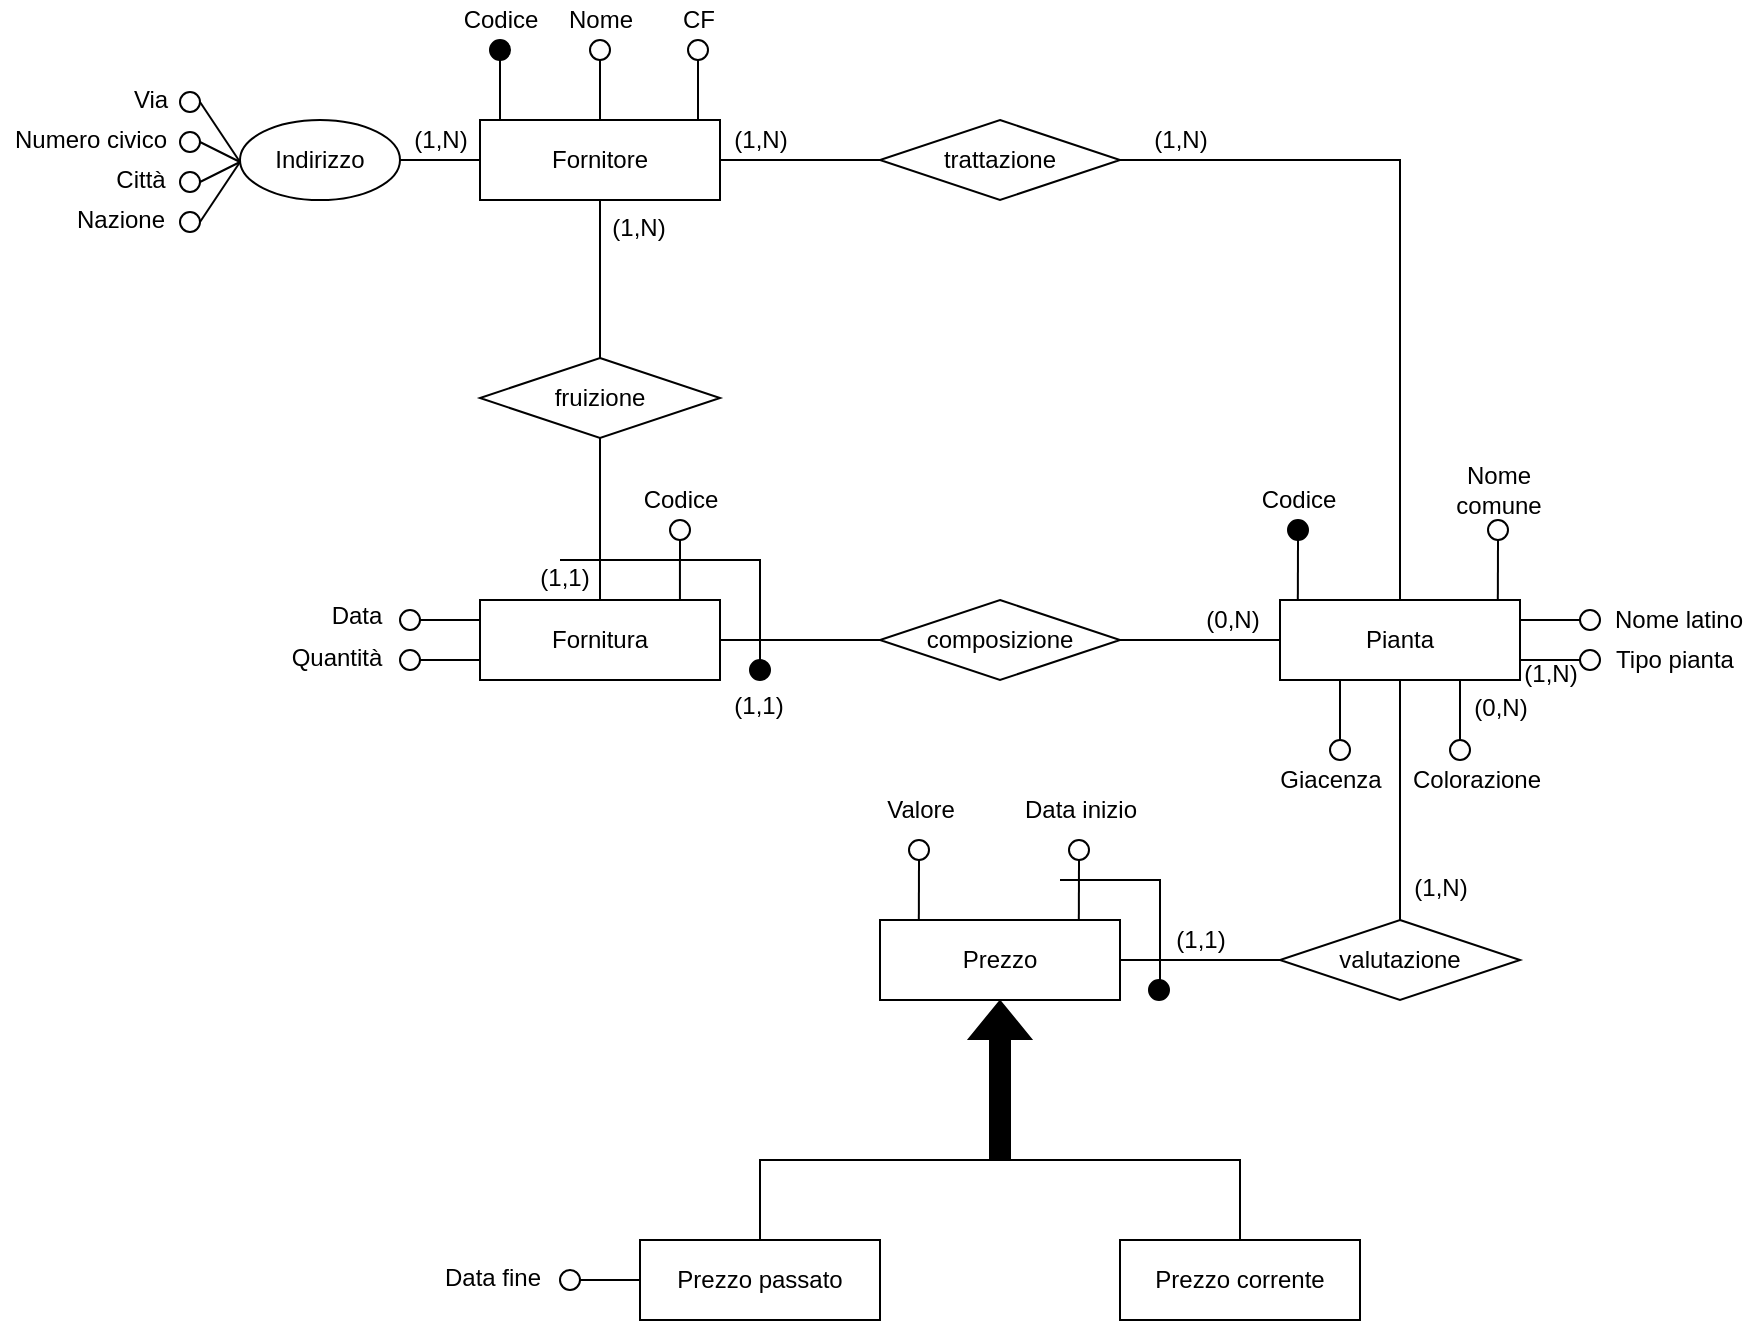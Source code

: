 <mxfile version="17.1.1" type="github">
  <diagram id="uCvQK3cbvLK-rF1jzRyW" name="Page-1">
    <mxGraphModel dx="1134" dy="777" grid="1" gridSize="10" guides="1" tooltips="1" connect="1" arrows="1" fold="1" page="1" pageScale="1" pageWidth="1169" pageHeight="827" math="0" shadow="0">
      <root>
        <mxCell id="0" />
        <mxCell id="1" parent="0" />
        <mxCell id="bpb8VYmmC61ZYAECXduF-2" value="Fornitore" style="rounded=0;whiteSpace=wrap;html=1;strokeWidth=1;perimeterSpacing=0;" parent="1" vertex="1">
          <mxGeometry x="360" y="120" width="120" height="40" as="geometry" />
        </mxCell>
        <mxCell id="bpb8VYmmC61ZYAECXduF-3" value="" style="endArrow=none;html=1;rounded=0;fillColor=#000000;entryX=0.166;entryY=0;entryDx=0;entryDy=0;entryPerimeter=0;exitX=0.5;exitY=1;exitDx=0;exitDy=0;" parent="1" source="bpb8VYmmC61ZYAECXduF-4" edge="1">
          <mxGeometry width="50" height="50" relative="1" as="geometry">
            <mxPoint x="370.08" y="100" as="sourcePoint" />
            <mxPoint x="370" y="120" as="targetPoint" />
          </mxGeometry>
        </mxCell>
        <mxCell id="bpb8VYmmC61ZYAECXduF-4" value="" style="ellipse;whiteSpace=wrap;html=1;aspect=fixed;strokeWidth=1;fillColor=#000000;" parent="1" vertex="1">
          <mxGeometry x="365" y="80" width="10" height="10" as="geometry" />
        </mxCell>
        <mxCell id="bpb8VYmmC61ZYAECXduF-5" value="Codice" style="text;html=1;align=center;verticalAlign=middle;resizable=0;points=[];autosize=1;strokeColor=none;fillColor=none;" parent="1" vertex="1">
          <mxGeometry x="345" y="60" width="50" height="20" as="geometry" />
        </mxCell>
        <mxCell id="bpb8VYmmC61ZYAECXduF-6" value="" style="endArrow=none;html=1;rounded=0;fillColor=#000000;entryX=0.166;entryY=0;entryDx=0;entryDy=0;entryPerimeter=0;exitX=0.5;exitY=1;exitDx=0;exitDy=0;" parent="1" source="bpb8VYmmC61ZYAECXduF-7" edge="1">
          <mxGeometry width="50" height="50" relative="1" as="geometry">
            <mxPoint x="420.08" y="100" as="sourcePoint" />
            <mxPoint x="420" y="120" as="targetPoint" />
          </mxGeometry>
        </mxCell>
        <mxCell id="bpb8VYmmC61ZYAECXduF-7" value="" style="ellipse;whiteSpace=wrap;html=1;aspect=fixed;strokeWidth=1;fillColor=none;" parent="1" vertex="1">
          <mxGeometry x="415" y="80" width="10" height="10" as="geometry" />
        </mxCell>
        <mxCell id="bpb8VYmmC61ZYAECXduF-8" value="Nome" style="text;html=1;align=center;verticalAlign=middle;resizable=0;points=[];autosize=1;strokeColor=none;fillColor=none;" parent="1" vertex="1">
          <mxGeometry x="395" y="60" width="50" height="20" as="geometry" />
        </mxCell>
        <mxCell id="bpb8VYmmC61ZYAECXduF-9" value="" style="endArrow=none;html=1;rounded=0;fillColor=#000000;entryX=0.166;entryY=0;entryDx=0;entryDy=0;entryPerimeter=0;exitX=0.5;exitY=1;exitDx=0;exitDy=0;" parent="1" source="bpb8VYmmC61ZYAECXduF-10" edge="1">
          <mxGeometry width="50" height="50" relative="1" as="geometry">
            <mxPoint x="469.08" y="100" as="sourcePoint" />
            <mxPoint x="469.0" y="120" as="targetPoint" />
          </mxGeometry>
        </mxCell>
        <mxCell id="bpb8VYmmC61ZYAECXduF-10" value="" style="ellipse;whiteSpace=wrap;html=1;aspect=fixed;strokeWidth=1;fillColor=none;" parent="1" vertex="1">
          <mxGeometry x="464" y="80" width="10" height="10" as="geometry" />
        </mxCell>
        <mxCell id="bpb8VYmmC61ZYAECXduF-11" value="CF" style="text;html=1;align=center;verticalAlign=middle;resizable=0;points=[];autosize=1;strokeColor=none;fillColor=none;" parent="1" vertex="1">
          <mxGeometry x="454" y="60" width="30" height="20" as="geometry" />
        </mxCell>
        <mxCell id="v1qmQes8BlO3_0wgJvzd-1" value="Fornitura" style="rounded=0;whiteSpace=wrap;html=1;strokeWidth=1;perimeterSpacing=0;" parent="1" vertex="1">
          <mxGeometry x="360" y="360" width="120" height="40" as="geometry" />
        </mxCell>
        <mxCell id="v1qmQes8BlO3_0wgJvzd-2" value="fruizione" style="rhombus;whiteSpace=wrap;html=1;" parent="1" vertex="1">
          <mxGeometry x="360" y="239" width="120" height="40" as="geometry" />
        </mxCell>
        <mxCell id="v1qmQes8BlO3_0wgJvzd-3" value="" style="endArrow=none;html=1;rounded=0;exitX=0.5;exitY=0;exitDx=0;exitDy=0;entryX=0.5;entryY=1;entryDx=0;entryDy=0;" parent="1" source="v1qmQes8BlO3_0wgJvzd-1" target="v1qmQes8BlO3_0wgJvzd-2" edge="1">
          <mxGeometry width="50" height="50" relative="1" as="geometry">
            <mxPoint x="440" y="260" as="sourcePoint" />
            <mxPoint x="490" y="210" as="targetPoint" />
          </mxGeometry>
        </mxCell>
        <mxCell id="v1qmQes8BlO3_0wgJvzd-4" value="" style="endArrow=none;html=1;rounded=0;exitX=0.5;exitY=0;exitDx=0;exitDy=0;entryX=0.5;entryY=1;entryDx=0;entryDy=0;" parent="1" source="v1qmQes8BlO3_0wgJvzd-2" target="bpb8VYmmC61ZYAECXduF-2" edge="1">
          <mxGeometry width="50" height="50" relative="1" as="geometry">
            <mxPoint x="440" y="260" as="sourcePoint" />
            <mxPoint x="490" y="210" as="targetPoint" />
          </mxGeometry>
        </mxCell>
        <mxCell id="v1qmQes8BlO3_0wgJvzd-5" value="composizione" style="rhombus;whiteSpace=wrap;html=1;" parent="1" vertex="1">
          <mxGeometry x="560" y="360" width="120" height="40" as="geometry" />
        </mxCell>
        <mxCell id="v1qmQes8BlO3_0wgJvzd-7" value="Pianta" style="rounded=0;whiteSpace=wrap;html=1;strokeWidth=1;perimeterSpacing=0;" parent="1" vertex="1">
          <mxGeometry x="760" y="360" width="120" height="40" as="geometry" />
        </mxCell>
        <mxCell id="v1qmQes8BlO3_0wgJvzd-8" value="" style="endArrow=none;html=1;rounded=0;fillColor=#000000;entryX=0.166;entryY=0;entryDx=0;entryDy=0;entryPerimeter=0;exitX=0.5;exitY=1;exitDx=0;exitDy=0;" parent="1" source="v1qmQes8BlO3_0wgJvzd-9" edge="1">
          <mxGeometry width="50" height="50" relative="1" as="geometry">
            <mxPoint x="769" y="340" as="sourcePoint" />
            <mxPoint x="768.92" y="360" as="targetPoint" />
          </mxGeometry>
        </mxCell>
        <mxCell id="v1qmQes8BlO3_0wgJvzd-9" value="" style="ellipse;whiteSpace=wrap;html=1;aspect=fixed;strokeWidth=1;fillColor=#000000;" parent="1" vertex="1">
          <mxGeometry x="764" y="320" width="10" height="10" as="geometry" />
        </mxCell>
        <mxCell id="v1qmQes8BlO3_0wgJvzd-10" value="Codice" style="text;html=1;align=center;verticalAlign=middle;resizable=0;points=[];autosize=1;strokeColor=none;fillColor=none;" parent="1" vertex="1">
          <mxGeometry x="744" y="300" width="50" height="20" as="geometry" />
        </mxCell>
        <mxCell id="v1qmQes8BlO3_0wgJvzd-11" value="" style="endArrow=none;html=1;rounded=0;fillColor=#000000;exitX=0;exitY=0.5;exitDx=0;exitDy=0;entryX=1;entryY=0.25;entryDx=0;entryDy=0;" parent="1" source="v1qmQes8BlO3_0wgJvzd-12" target="v1qmQes8BlO3_0wgJvzd-7" edge="1">
          <mxGeometry width="50" height="50" relative="1" as="geometry">
            <mxPoint x="904" y="385" as="sourcePoint" />
            <mxPoint x="890" y="370" as="targetPoint" />
            <Array as="points" />
          </mxGeometry>
        </mxCell>
        <mxCell id="v1qmQes8BlO3_0wgJvzd-12" value="" style="ellipse;whiteSpace=wrap;html=1;aspect=fixed;strokeWidth=1;fillColor=none;" parent="1" vertex="1">
          <mxGeometry x="910" y="365" width="10" height="10" as="geometry" />
        </mxCell>
        <mxCell id="v1qmQes8BlO3_0wgJvzd-13" value="Nome latino" style="text;html=1;align=center;verticalAlign=middle;resizable=0;points=[];autosize=1;strokeColor=none;fillColor=none;" parent="1" vertex="1">
          <mxGeometry x="919" y="360" width="80" height="20" as="geometry" />
        </mxCell>
        <mxCell id="v1qmQes8BlO3_0wgJvzd-14" value="" style="endArrow=none;html=1;rounded=0;fillColor=#000000;entryX=0.166;entryY=0;entryDx=0;entryDy=0;entryPerimeter=0;exitX=0.5;exitY=1;exitDx=0;exitDy=0;" parent="1" source="v1qmQes8BlO3_0wgJvzd-15" edge="1">
          <mxGeometry width="50" height="50" relative="1" as="geometry">
            <mxPoint x="869" y="340" as="sourcePoint" />
            <mxPoint x="868.92" y="360" as="targetPoint" />
          </mxGeometry>
        </mxCell>
        <mxCell id="v1qmQes8BlO3_0wgJvzd-15" value="" style="ellipse;whiteSpace=wrap;html=1;aspect=fixed;strokeWidth=1;fillColor=none;" parent="1" vertex="1">
          <mxGeometry x="864" y="320" width="10" height="10" as="geometry" />
        </mxCell>
        <mxCell id="v1qmQes8BlO3_0wgJvzd-16" value="Nome &lt;br&gt;comune" style="text;html=1;align=center;verticalAlign=middle;resizable=0;points=[];autosize=1;strokeColor=none;fillColor=none;" parent="1" vertex="1">
          <mxGeometry x="839" y="290" width="60" height="30" as="geometry" />
        </mxCell>
        <mxCell id="v1qmQes8BlO3_0wgJvzd-18" value="" style="endArrow=none;html=1;rounded=0;entryX=1;entryY=0.5;entryDx=0;entryDy=0;exitX=0;exitY=0.5;exitDx=0;exitDy=0;" parent="1" source="v1qmQes8BlO3_0wgJvzd-7" target="v1qmQes8BlO3_0wgJvzd-5" edge="1">
          <mxGeometry width="50" height="50" relative="1" as="geometry">
            <mxPoint x="800" y="350" as="sourcePoint" />
            <mxPoint x="850" y="300" as="targetPoint" />
          </mxGeometry>
        </mxCell>
        <mxCell id="v1qmQes8BlO3_0wgJvzd-19" value="" style="endArrow=none;html=1;rounded=0;exitX=1;exitY=0.5;exitDx=0;exitDy=0;entryX=0;entryY=0.5;entryDx=0;entryDy=0;" parent="1" source="v1qmQes8BlO3_0wgJvzd-1" target="v1qmQes8BlO3_0wgJvzd-5" edge="1">
          <mxGeometry width="50" height="50" relative="1" as="geometry">
            <mxPoint x="520" y="350" as="sourcePoint" />
            <mxPoint x="570" y="300" as="targetPoint" />
          </mxGeometry>
        </mxCell>
        <mxCell id="ocXd_eT6L2w7APYiOrBh-1" value="Indirizzo" style="ellipse;whiteSpace=wrap;html=1;" parent="1" vertex="1">
          <mxGeometry x="240" y="120" width="80" height="40" as="geometry" />
        </mxCell>
        <mxCell id="ocXd_eT6L2w7APYiOrBh-2" value="" style="ellipse;whiteSpace=wrap;html=1;aspect=fixed;strokeWidth=1;fillColor=none;" parent="1" vertex="1">
          <mxGeometry x="210" y="106" width="10" height="10" as="geometry" />
        </mxCell>
        <mxCell id="ocXd_eT6L2w7APYiOrBh-3" value="" style="ellipse;whiteSpace=wrap;html=1;aspect=fixed;strokeWidth=1;fillColor=none;" parent="1" vertex="1">
          <mxGeometry x="210" y="126" width="10" height="10" as="geometry" />
        </mxCell>
        <mxCell id="ocXd_eT6L2w7APYiOrBh-4" value="" style="ellipse;whiteSpace=wrap;html=1;aspect=fixed;strokeWidth=1;fillColor=none;" parent="1" vertex="1">
          <mxGeometry x="210" y="166" width="10" height="10" as="geometry" />
        </mxCell>
        <mxCell id="ocXd_eT6L2w7APYiOrBh-5" value="" style="endArrow=none;html=1;rounded=0;entryX=1;entryY=0.5;entryDx=0;entryDy=0;" parent="1" target="ocXd_eT6L2w7APYiOrBh-2" edge="1">
          <mxGeometry width="50" height="50" relative="1" as="geometry">
            <mxPoint x="240" y="141" as="sourcePoint" />
            <mxPoint x="260.0" y="116" as="targetPoint" />
          </mxGeometry>
        </mxCell>
        <mxCell id="ocXd_eT6L2w7APYiOrBh-6" value="" style="endArrow=none;html=1;rounded=0;entryX=1;entryY=0.5;entryDx=0;entryDy=0;" parent="1" target="ocXd_eT6L2w7APYiOrBh-3" edge="1">
          <mxGeometry width="50" height="50" relative="1" as="geometry">
            <mxPoint x="240" y="141" as="sourcePoint" />
            <mxPoint x="260.0" y="126" as="targetPoint" />
          </mxGeometry>
        </mxCell>
        <mxCell id="ocXd_eT6L2w7APYiOrBh-7" value="" style="endArrow=none;html=1;rounded=0;entryX=1;entryY=0.5;entryDx=0;entryDy=0;" parent="1" target="ocXd_eT6L2w7APYiOrBh-4" edge="1">
          <mxGeometry width="50" height="50" relative="1" as="geometry">
            <mxPoint x="240" y="141" as="sourcePoint" />
            <mxPoint x="230.0" y="166" as="targetPoint" />
          </mxGeometry>
        </mxCell>
        <mxCell id="ocXd_eT6L2w7APYiOrBh-8" value="Via" style="text;html=1;align=center;verticalAlign=middle;resizable=0;points=[];autosize=1;strokeColor=none;fillColor=none;" parent="1" vertex="1">
          <mxGeometry x="180" y="100" width="30" height="20" as="geometry" />
        </mxCell>
        <mxCell id="ocXd_eT6L2w7APYiOrBh-9" value="Numero civico" style="text;html=1;align=center;verticalAlign=middle;resizable=0;points=[];autosize=1;strokeColor=none;fillColor=none;" parent="1" vertex="1">
          <mxGeometry x="120" y="120" width="90" height="20" as="geometry" />
        </mxCell>
        <mxCell id="ocXd_eT6L2w7APYiOrBh-10" value="Città" style="text;html=1;align=center;verticalAlign=middle;resizable=0;points=[];autosize=1;strokeColor=none;fillColor=none;" parent="1" vertex="1">
          <mxGeometry x="170" y="140" width="40" height="20" as="geometry" />
        </mxCell>
        <mxCell id="ocXd_eT6L2w7APYiOrBh-11" value="" style="ellipse;whiteSpace=wrap;html=1;aspect=fixed;strokeWidth=1;fillColor=none;" parent="1" vertex="1">
          <mxGeometry x="210" y="146" width="10" height="10" as="geometry" />
        </mxCell>
        <mxCell id="ocXd_eT6L2w7APYiOrBh-12" value="" style="endArrow=none;html=1;rounded=0;entryX=1;entryY=0.5;entryDx=0;entryDy=0;" parent="1" target="ocXd_eT6L2w7APYiOrBh-11" edge="1">
          <mxGeometry width="50" height="50" relative="1" as="geometry">
            <mxPoint x="240" y="141" as="sourcePoint" />
            <mxPoint x="260.0" y="146" as="targetPoint" />
          </mxGeometry>
        </mxCell>
        <mxCell id="ocXd_eT6L2w7APYiOrBh-13" value="Nazione" style="text;html=1;align=center;verticalAlign=middle;resizable=0;points=[];autosize=1;strokeColor=none;fillColor=none;" parent="1" vertex="1">
          <mxGeometry x="150" y="160" width="60" height="20" as="geometry" />
        </mxCell>
        <mxCell id="ocXd_eT6L2w7APYiOrBh-14" value="" style="endArrow=none;html=1;rounded=0;entryX=0;entryY=0.5;entryDx=0;entryDy=0;exitX=1;exitY=0.5;exitDx=0;exitDy=0;" parent="1" source="ocXd_eT6L2w7APYiOrBh-1" target="bpb8VYmmC61ZYAECXduF-2" edge="1">
          <mxGeometry width="50" height="50" relative="1" as="geometry">
            <mxPoint x="295" y="216" as="sourcePoint" />
            <mxPoint x="345" y="166" as="targetPoint" />
          </mxGeometry>
        </mxCell>
        <mxCell id="ocXd_eT6L2w7APYiOrBh-15" value="trattazione" style="rhombus;whiteSpace=wrap;html=1;" parent="1" vertex="1">
          <mxGeometry x="560" y="120" width="120" height="40" as="geometry" />
        </mxCell>
        <mxCell id="ocXd_eT6L2w7APYiOrBh-16" value="" style="endArrow=none;html=1;rounded=0;exitX=1;exitY=0.5;exitDx=0;exitDy=0;entryX=0.5;entryY=0;entryDx=0;entryDy=0;" parent="1" source="ocXd_eT6L2w7APYiOrBh-15" target="v1qmQes8BlO3_0wgJvzd-7" edge="1">
          <mxGeometry width="50" height="50" relative="1" as="geometry">
            <mxPoint x="870" y="250" as="sourcePoint" />
            <mxPoint x="920" y="200" as="targetPoint" />
            <Array as="points">
              <mxPoint x="820" y="140" />
            </Array>
          </mxGeometry>
        </mxCell>
        <mxCell id="ocXd_eT6L2w7APYiOrBh-17" value="" style="endArrow=none;html=1;rounded=0;entryX=0;entryY=0.5;entryDx=0;entryDy=0;exitX=1;exitY=0.5;exitDx=0;exitDy=0;" parent="1" source="bpb8VYmmC61ZYAECXduF-2" target="ocXd_eT6L2w7APYiOrBh-15" edge="1">
          <mxGeometry width="50" height="50" relative="1" as="geometry">
            <mxPoint x="530" y="230" as="sourcePoint" />
            <mxPoint x="580" y="180" as="targetPoint" />
          </mxGeometry>
        </mxCell>
        <mxCell id="ocXd_eT6L2w7APYiOrBh-18" value="(1,N)" style="text;html=1;align=center;verticalAlign=middle;resizable=0;points=[];autosize=1;strokeColor=none;fillColor=none;" parent="1" vertex="1">
          <mxGeometry x="480" y="120" width="40" height="20" as="geometry" />
        </mxCell>
        <mxCell id="ocXd_eT6L2w7APYiOrBh-19" value="(1,N)" style="text;html=1;align=center;verticalAlign=middle;resizable=0;points=[];autosize=1;strokeColor=none;fillColor=none;" parent="1" vertex="1">
          <mxGeometry x="690" y="120" width="40" height="20" as="geometry" />
        </mxCell>
        <mxCell id="kutT5c0fMiw-9BxkzCDn-1" value="(1,N)" style="text;html=1;align=center;verticalAlign=middle;resizable=0;points=[];autosize=1;strokeColor=none;fillColor=none;" parent="1" vertex="1">
          <mxGeometry x="419" y="164" width="40" height="20" as="geometry" />
        </mxCell>
        <mxCell id="kutT5c0fMiw-9BxkzCDn-2" value="(1,1)" style="text;html=1;align=center;verticalAlign=middle;resizable=0;points=[];autosize=1;strokeColor=none;fillColor=none;" parent="1" vertex="1">
          <mxGeometry x="382" y="339" width="40" height="20" as="geometry" />
        </mxCell>
        <mxCell id="kutT5c0fMiw-9BxkzCDn-3" value="(0,N)" style="text;html=1;align=center;verticalAlign=middle;resizable=0;points=[];autosize=1;strokeColor=none;fillColor=none;" parent="1" vertex="1">
          <mxGeometry x="716" y="360" width="40" height="20" as="geometry" />
        </mxCell>
        <mxCell id="kutT5c0fMiw-9BxkzCDn-4" value="(1,1)" style="text;html=1;align=center;verticalAlign=middle;resizable=0;points=[];autosize=1;strokeColor=none;fillColor=none;" parent="1" vertex="1">
          <mxGeometry x="479" y="403" width="40" height="20" as="geometry" />
        </mxCell>
        <mxCell id="kutT5c0fMiw-9BxkzCDn-6" value="" style="ellipse;whiteSpace=wrap;html=1;aspect=fixed;strokeWidth=1;fillColor=none;" parent="1" vertex="1">
          <mxGeometry x="455" y="320" width="10" height="10" as="geometry" />
        </mxCell>
        <mxCell id="kutT5c0fMiw-9BxkzCDn-7" value="Codice" style="text;html=1;align=center;verticalAlign=middle;resizable=0;points=[];autosize=1;strokeColor=none;fillColor=none;" parent="1" vertex="1">
          <mxGeometry x="435" y="300" width="50" height="20" as="geometry" />
        </mxCell>
        <mxCell id="kutT5c0fMiw-9BxkzCDn-8" value="" style="endArrow=none;html=1;rounded=0;entryX=0.833;entryY=0;entryDx=0;entryDy=0;exitX=0.5;exitY=1;exitDx=0;exitDy=0;entryPerimeter=0;" parent="1" source="kutT5c0fMiw-9BxkzCDn-6" target="v1qmQes8BlO3_0wgJvzd-1" edge="1">
          <mxGeometry width="50" height="50" relative="1" as="geometry">
            <mxPoint x="260" y="380" as="sourcePoint" />
            <mxPoint x="310" y="330" as="targetPoint" />
          </mxGeometry>
        </mxCell>
        <mxCell id="kutT5c0fMiw-9BxkzCDn-9" value="" style="ellipse;whiteSpace=wrap;html=1;aspect=fixed;strokeWidth=1;fillColor=none;" parent="1" vertex="1">
          <mxGeometry x="320" y="365" width="10" height="10" as="geometry" />
        </mxCell>
        <mxCell id="kutT5c0fMiw-9BxkzCDn-11" value="Data" style="text;html=1;align=center;verticalAlign=middle;resizable=0;points=[];autosize=1;strokeColor=none;fillColor=none;" parent="1" vertex="1">
          <mxGeometry x="278" y="358" width="40" height="20" as="geometry" />
        </mxCell>
        <mxCell id="kutT5c0fMiw-9BxkzCDn-13" value="" style="endArrow=none;html=1;rounded=0;exitX=1;exitY=0.5;exitDx=0;exitDy=0;entryX=0;entryY=0.25;entryDx=0;entryDy=0;" parent="1" source="kutT5c0fMiw-9BxkzCDn-9" target="v1qmQes8BlO3_0wgJvzd-1" edge="1">
          <mxGeometry width="50" height="50" relative="1" as="geometry">
            <mxPoint x="290" y="380" as="sourcePoint" />
            <mxPoint x="350" y="370" as="targetPoint" />
          </mxGeometry>
        </mxCell>
        <mxCell id="d4a78Tw6Dh_ffKupGs_f-1" value="(1,N)" style="text;html=1;align=center;verticalAlign=middle;resizable=0;points=[];autosize=1;strokeColor=none;fillColor=none;" parent="1" vertex="1">
          <mxGeometry x="320" y="120" width="40" height="20" as="geometry" />
        </mxCell>
        <mxCell id="JhLOXcRblDqZFvzE1JQn-1" value="Prezzo" style="rounded=0;whiteSpace=wrap;html=1;strokeWidth=1;perimeterSpacing=0;" parent="1" vertex="1">
          <mxGeometry x="560" y="520" width="120" height="40" as="geometry" />
        </mxCell>
        <mxCell id="JhLOXcRblDqZFvzE1JQn-2" value="valutazione" style="rhombus;whiteSpace=wrap;html=1;" parent="1" vertex="1">
          <mxGeometry x="760" y="520" width="120" height="40" as="geometry" />
        </mxCell>
        <mxCell id="JhLOXcRblDqZFvzE1JQn-4" value="" style="endArrow=none;html=1;rounded=0;entryX=1;entryY=0.5;entryDx=0;entryDy=0;exitX=0;exitY=0.5;exitDx=0;exitDy=0;" parent="1" source="JhLOXcRblDqZFvzE1JQn-2" target="JhLOXcRblDqZFvzE1JQn-1" edge="1">
          <mxGeometry width="50" height="50" relative="1" as="geometry">
            <mxPoint x="850" y="640" as="sourcePoint" />
            <mxPoint x="900" y="590" as="targetPoint" />
          </mxGeometry>
        </mxCell>
        <mxCell id="JhLOXcRblDqZFvzE1JQn-5" value="" style="endArrow=none;html=1;rounded=0;fillColor=#000000;entryX=0.166;entryY=0;entryDx=0;entryDy=0;entryPerimeter=0;exitX=0.5;exitY=1;exitDx=0;exitDy=0;" parent="1" source="JhLOXcRblDqZFvzE1JQn-6" edge="1">
          <mxGeometry width="50" height="50" relative="1" as="geometry">
            <mxPoint x="579.5" y="500" as="sourcePoint" />
            <mxPoint x="579.42" y="520" as="targetPoint" />
          </mxGeometry>
        </mxCell>
        <mxCell id="JhLOXcRblDqZFvzE1JQn-6" value="" style="ellipse;whiteSpace=wrap;html=1;aspect=fixed;strokeWidth=1;fillColor=none;" parent="1" vertex="1">
          <mxGeometry x="574.5" y="480" width="10" height="10" as="geometry" />
        </mxCell>
        <mxCell id="JhLOXcRblDqZFvzE1JQn-7" value="" style="endArrow=none;html=1;rounded=0;fillColor=#000000;entryX=0.166;entryY=0;entryDx=0;entryDy=0;entryPerimeter=0;exitX=0.5;exitY=1;exitDx=0;exitDy=0;" parent="1" source="JhLOXcRblDqZFvzE1JQn-8" edge="1">
          <mxGeometry width="50" height="50" relative="1" as="geometry">
            <mxPoint x="659.5" y="500" as="sourcePoint" />
            <mxPoint x="659.42" y="520" as="targetPoint" />
          </mxGeometry>
        </mxCell>
        <mxCell id="JhLOXcRblDqZFvzE1JQn-8" value="" style="ellipse;whiteSpace=wrap;html=1;aspect=fixed;strokeWidth=1;fillColor=none;" parent="1" vertex="1">
          <mxGeometry x="654.5" y="480" width="10" height="10" as="geometry" />
        </mxCell>
        <mxCell id="JhLOXcRblDqZFvzE1JQn-9" value="Data inizio" style="text;html=1;align=center;verticalAlign=middle;resizable=0;points=[];autosize=1;strokeColor=none;fillColor=none;" parent="1" vertex="1">
          <mxGeometry x="624.5" y="455" width="70" height="20" as="geometry" />
        </mxCell>
        <mxCell id="JhLOXcRblDqZFvzE1JQn-10" value="Valore" style="text;html=1;align=center;verticalAlign=middle;resizable=0;points=[];autosize=1;strokeColor=none;fillColor=none;" parent="1" vertex="1">
          <mxGeometry x="554.5" y="455" width="50" height="20" as="geometry" />
        </mxCell>
        <mxCell id="JhLOXcRblDqZFvzE1JQn-11" value="" style="endArrow=none;html=1;rounded=0;" parent="1" edge="1">
          <mxGeometry width="50" height="50" relative="1" as="geometry">
            <mxPoint x="650" y="500" as="sourcePoint" />
            <mxPoint x="700" y="550" as="targetPoint" />
            <Array as="points">
              <mxPoint x="700" y="500" />
            </Array>
          </mxGeometry>
        </mxCell>
        <mxCell id="JhLOXcRblDqZFvzE1JQn-12" value="" style="ellipse;whiteSpace=wrap;html=1;aspect=fixed;strokeWidth=1;fillColor=#000000;" parent="1" vertex="1">
          <mxGeometry x="694.5" y="550" width="10" height="10" as="geometry" />
        </mxCell>
        <mxCell id="JhLOXcRblDqZFvzE1JQn-13" value="(1,N)" style="text;html=1;align=center;verticalAlign=middle;resizable=0;points=[];autosize=1;strokeColor=none;fillColor=none;" parent="1" vertex="1">
          <mxGeometry x="820" y="494" width="40" height="20" as="geometry" />
        </mxCell>
        <mxCell id="JhLOXcRblDqZFvzE1JQn-14" value="(1,1)" style="text;html=1;align=center;verticalAlign=middle;resizable=0;points=[];autosize=1;strokeColor=none;fillColor=none;" parent="1" vertex="1">
          <mxGeometry x="700" y="520" width="40" height="20" as="geometry" />
        </mxCell>
        <mxCell id="JhLOXcRblDqZFvzE1JQn-18" value="" style="endArrow=none;html=1;rounded=0;entryX=0.5;entryY=1;entryDx=0;entryDy=0;exitX=0.5;exitY=0;exitDx=0;exitDy=0;" parent="1" source="JhLOXcRblDqZFvzE1JQn-2" target="v1qmQes8BlO3_0wgJvzd-7" edge="1">
          <mxGeometry width="50" height="50" relative="1" as="geometry">
            <mxPoint x="760" y="500" as="sourcePoint" />
            <mxPoint x="810" y="450" as="targetPoint" />
          </mxGeometry>
        </mxCell>
        <mxCell id="ko9JDr7nk7FpGqMhYLFY-2" value="Prezzo passato" style="rounded=0;whiteSpace=wrap;html=1;strokeWidth=1;perimeterSpacing=0;" vertex="1" parent="1">
          <mxGeometry x="440" y="680" width="120" height="40" as="geometry" />
        </mxCell>
        <mxCell id="ko9JDr7nk7FpGqMhYLFY-3" value="Prezzo corrente" style="rounded=0;whiteSpace=wrap;html=1;strokeWidth=1;perimeterSpacing=0;" vertex="1" parent="1">
          <mxGeometry x="680" y="680" width="120" height="40" as="geometry" />
        </mxCell>
        <mxCell id="ko9JDr7nk7FpGqMhYLFY-4" value="" style="endArrow=none;html=1;rounded=0;exitX=0.5;exitY=0;exitDx=0;exitDy=0;entryX=0.5;entryY=0;entryDx=0;entryDy=0;" edge="1" parent="1" source="ko9JDr7nk7FpGqMhYLFY-2" target="ko9JDr7nk7FpGqMhYLFY-3">
          <mxGeometry width="50" height="50" relative="1" as="geometry">
            <mxPoint x="620" y="620" as="sourcePoint" />
            <mxPoint x="670" y="570" as="targetPoint" />
            <Array as="points">
              <mxPoint x="500" y="640" />
              <mxPoint x="740" y="640" />
            </Array>
          </mxGeometry>
        </mxCell>
        <mxCell id="ko9JDr7nk7FpGqMhYLFY-5" value="" style="shape=flexArrow;endArrow=classic;html=1;rounded=0;fillColor=#000000;entryX=0.5;entryY=1;entryDx=0;entryDy=0;" edge="1" parent="1" target="JhLOXcRblDqZFvzE1JQn-1">
          <mxGeometry width="50" height="50" relative="1" as="geometry">
            <mxPoint x="620.0" y="640" as="sourcePoint" />
            <mxPoint x="620" y="570" as="targetPoint" />
          </mxGeometry>
        </mxCell>
        <mxCell id="ko9JDr7nk7FpGqMhYLFY-6" value="" style="ellipse;whiteSpace=wrap;html=1;aspect=fixed;strokeWidth=1;fillColor=none;" vertex="1" parent="1">
          <mxGeometry x="400" y="695" width="10" height="10" as="geometry" />
        </mxCell>
        <mxCell id="ko9JDr7nk7FpGqMhYLFY-7" value="" style="endArrow=none;html=1;rounded=0;exitX=1;exitY=0.5;exitDx=0;exitDy=0;entryX=0;entryY=0.5;entryDx=0;entryDy=0;" edge="1" parent="1" source="ko9JDr7nk7FpGqMhYLFY-6" target="ko9JDr7nk7FpGqMhYLFY-2">
          <mxGeometry width="50" height="50" relative="1" as="geometry">
            <mxPoint x="431" y="721" as="sourcePoint" />
            <mxPoint x="430" y="701" as="targetPoint" />
          </mxGeometry>
        </mxCell>
        <mxCell id="ko9JDr7nk7FpGqMhYLFY-8" value="Data fine" style="text;html=1;align=center;verticalAlign=middle;resizable=0;points=[];autosize=1;strokeColor=none;fillColor=none;" vertex="1" parent="1">
          <mxGeometry x="336" y="689" width="60" height="20" as="geometry" />
        </mxCell>
        <mxCell id="ko9JDr7nk7FpGqMhYLFY-9" value="" style="ellipse;whiteSpace=wrap;html=1;aspect=fixed;strokeWidth=1;fillColor=none;" vertex="1" parent="1">
          <mxGeometry x="320" y="385" width="10" height="10" as="geometry" />
        </mxCell>
        <mxCell id="ko9JDr7nk7FpGqMhYLFY-10" value="" style="endArrow=none;html=1;rounded=0;entryX=0;entryY=0.75;entryDx=0;entryDy=0;exitX=1;exitY=0.5;exitDx=0;exitDy=0;" edge="1" parent="1" source="ko9JDr7nk7FpGqMhYLFY-9" target="v1qmQes8BlO3_0wgJvzd-1">
          <mxGeometry width="50" height="50" relative="1" as="geometry">
            <mxPoint x="410" y="440" as="sourcePoint" />
            <mxPoint x="460" y="390" as="targetPoint" />
          </mxGeometry>
        </mxCell>
        <mxCell id="ko9JDr7nk7FpGqMhYLFY-11" value="Quantità" style="text;html=1;align=center;verticalAlign=middle;resizable=0;points=[];autosize=1;strokeColor=none;fillColor=none;" vertex="1" parent="1">
          <mxGeometry x="258" y="379" width="60" height="20" as="geometry" />
        </mxCell>
        <mxCell id="ko9JDr7nk7FpGqMhYLFY-12" value="" style="endArrow=none;html=1;rounded=0;entryX=0.5;entryY=0;entryDx=0;entryDy=0;" edge="1" parent="1" target="ko9JDr7nk7FpGqMhYLFY-13">
          <mxGeometry width="50" height="50" relative="1" as="geometry">
            <mxPoint x="400" y="340" as="sourcePoint" />
            <mxPoint x="470" y="340" as="targetPoint" />
            <Array as="points">
              <mxPoint x="500" y="340" />
            </Array>
          </mxGeometry>
        </mxCell>
        <mxCell id="ko9JDr7nk7FpGqMhYLFY-13" value="" style="ellipse;whiteSpace=wrap;html=1;aspect=fixed;strokeWidth=1;fillColor=#000000;" vertex="1" parent="1">
          <mxGeometry x="495" y="390" width="10" height="10" as="geometry" />
        </mxCell>
        <mxCell id="ko9JDr7nk7FpGqMhYLFY-14" value="" style="endArrow=none;html=1;rounded=0;fillColor=#000000;exitX=0;exitY=0.5;exitDx=0;exitDy=0;entryX=1;entryY=0.75;entryDx=0;entryDy=0;" edge="1" parent="1" source="ko9JDr7nk7FpGqMhYLFY-15" target="v1qmQes8BlO3_0wgJvzd-7">
          <mxGeometry width="50" height="50" relative="1" as="geometry">
            <mxPoint x="904" y="405" as="sourcePoint" />
            <mxPoint x="890" y="390" as="targetPoint" />
            <Array as="points" />
          </mxGeometry>
        </mxCell>
        <mxCell id="ko9JDr7nk7FpGqMhYLFY-15" value="" style="ellipse;whiteSpace=wrap;html=1;aspect=fixed;strokeWidth=1;fillColor=none;" vertex="1" parent="1">
          <mxGeometry x="910" y="385" width="10" height="10" as="geometry" />
        </mxCell>
        <mxCell id="ko9JDr7nk7FpGqMhYLFY-16" value="" style="ellipse;whiteSpace=wrap;html=1;aspect=fixed;strokeWidth=1;fillColor=none;" vertex="1" parent="1">
          <mxGeometry x="785" y="430" width="10" height="10" as="geometry" />
        </mxCell>
        <mxCell id="ko9JDr7nk7FpGqMhYLFY-17" value="" style="endArrow=none;html=1;rounded=0;entryX=0.25;entryY=1;entryDx=0;entryDy=0;exitX=0.5;exitY=0;exitDx=0;exitDy=0;" edge="1" parent="1" source="ko9JDr7nk7FpGqMhYLFY-16" target="v1qmQes8BlO3_0wgJvzd-7">
          <mxGeometry width="50" height="50" relative="1" as="geometry">
            <mxPoint x="760" y="440" as="sourcePoint" />
            <mxPoint x="810" y="390" as="targetPoint" />
          </mxGeometry>
        </mxCell>
        <mxCell id="ko9JDr7nk7FpGqMhYLFY-18" value="Giacenza" style="text;html=1;align=center;verticalAlign=middle;resizable=0;points=[];autosize=1;strokeColor=none;fillColor=none;" vertex="1" parent="1">
          <mxGeometry x="750" y="440" width="70" height="20" as="geometry" />
        </mxCell>
        <mxCell id="ko9JDr7nk7FpGqMhYLFY-19" value="" style="ellipse;whiteSpace=wrap;html=1;aspect=fixed;strokeWidth=1;fillColor=none;" vertex="1" parent="1">
          <mxGeometry x="845" y="430" width="10" height="10" as="geometry" />
        </mxCell>
        <mxCell id="ko9JDr7nk7FpGqMhYLFY-20" value="" style="endArrow=none;html=1;rounded=0;exitX=0.5;exitY=0;exitDx=0;exitDy=0;entryX=0.75;entryY=1;entryDx=0;entryDy=0;" edge="1" parent="1" source="ko9JDr7nk7FpGqMhYLFY-19" target="v1qmQes8BlO3_0wgJvzd-7">
          <mxGeometry width="50" height="50" relative="1" as="geometry">
            <mxPoint x="820" y="440" as="sourcePoint" />
            <mxPoint x="850" y="410" as="targetPoint" />
          </mxGeometry>
        </mxCell>
        <mxCell id="ko9JDr7nk7FpGqMhYLFY-21" value="Colorazione" style="text;html=1;align=center;verticalAlign=middle;resizable=0;points=[];autosize=1;strokeColor=none;fillColor=none;" vertex="1" parent="1">
          <mxGeometry x="818" y="440" width="80" height="20" as="geometry" />
        </mxCell>
        <mxCell id="ko9JDr7nk7FpGqMhYLFY-22" value="(0,N)" style="text;html=1;align=center;verticalAlign=middle;resizable=0;points=[];autosize=1;strokeColor=none;fillColor=none;" vertex="1" parent="1">
          <mxGeometry x="850" y="404" width="40" height="20" as="geometry" />
        </mxCell>
        <mxCell id="ko9JDr7nk7FpGqMhYLFY-23" value="Tipo pianta" style="text;html=1;align=center;verticalAlign=middle;resizable=0;points=[];autosize=1;strokeColor=none;fillColor=none;" vertex="1" parent="1">
          <mxGeometry x="922" y="380" width="70" height="20" as="geometry" />
        </mxCell>
        <mxCell id="ko9JDr7nk7FpGqMhYLFY-24" value="(1,N)" style="text;html=1;align=center;verticalAlign=middle;resizable=0;points=[];autosize=1;strokeColor=none;fillColor=none;" vertex="1" parent="1">
          <mxGeometry x="875" y="387" width="40" height="20" as="geometry" />
        </mxCell>
      </root>
    </mxGraphModel>
  </diagram>
</mxfile>
